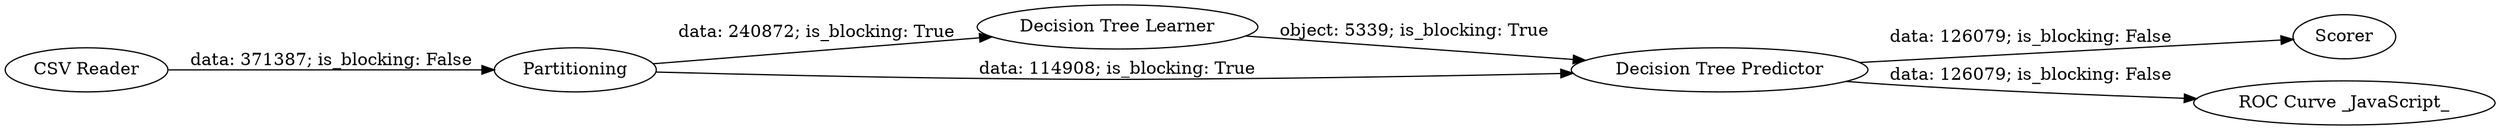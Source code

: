 digraph {
	"-1364928257190068772_3" [label="Decision Tree Learner"]
	"-1364928257190068772_5" [label=Scorer]
	"-1364928257190068772_2" [label=Partitioning]
	"-1364928257190068772_4" [label="Decision Tree Predictor"]
	"-1364928257190068772_6" [label="ROC Curve _JavaScript_"]
	"-1364928257190068772_1" [label="CSV Reader"]
	"-1364928257190068772_2" -> "-1364928257190068772_4" [label="data: 114908; is_blocking: True"]
	"-1364928257190068772_2" -> "-1364928257190068772_3" [label="data: 240872; is_blocking: True"]
	"-1364928257190068772_1" -> "-1364928257190068772_2" [label="data: 371387; is_blocking: False"]
	"-1364928257190068772_4" -> "-1364928257190068772_5" [label="data: 126079; is_blocking: False"]
	"-1364928257190068772_3" -> "-1364928257190068772_4" [label="object: 5339; is_blocking: True"]
	"-1364928257190068772_4" -> "-1364928257190068772_6" [label="data: 126079; is_blocking: False"]
	rankdir=LR
}
